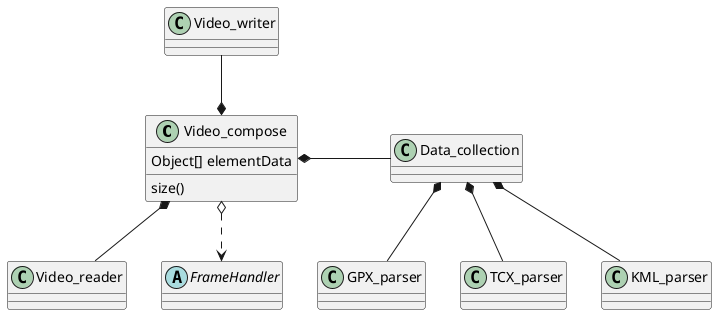 @startuml

class Video_compose{
Object[] elementData
size()
}
class Video_reader{

}
class Video_writer{

}
class GPX_parser{

}
class TCX_parser{

}
class KML_parser{

}
class Data_collection{

}
abstract class FrameHandler{

}

Data_collection *-- GPX_parser
Data_collection *-- TCX_parser
Data_collection *-- KML_parser


Video_writer --* Video_compose
Video_compose *-- Video_reader
Video_compose o..> FrameHandler


Video_compose *- Data_collection



@enduml